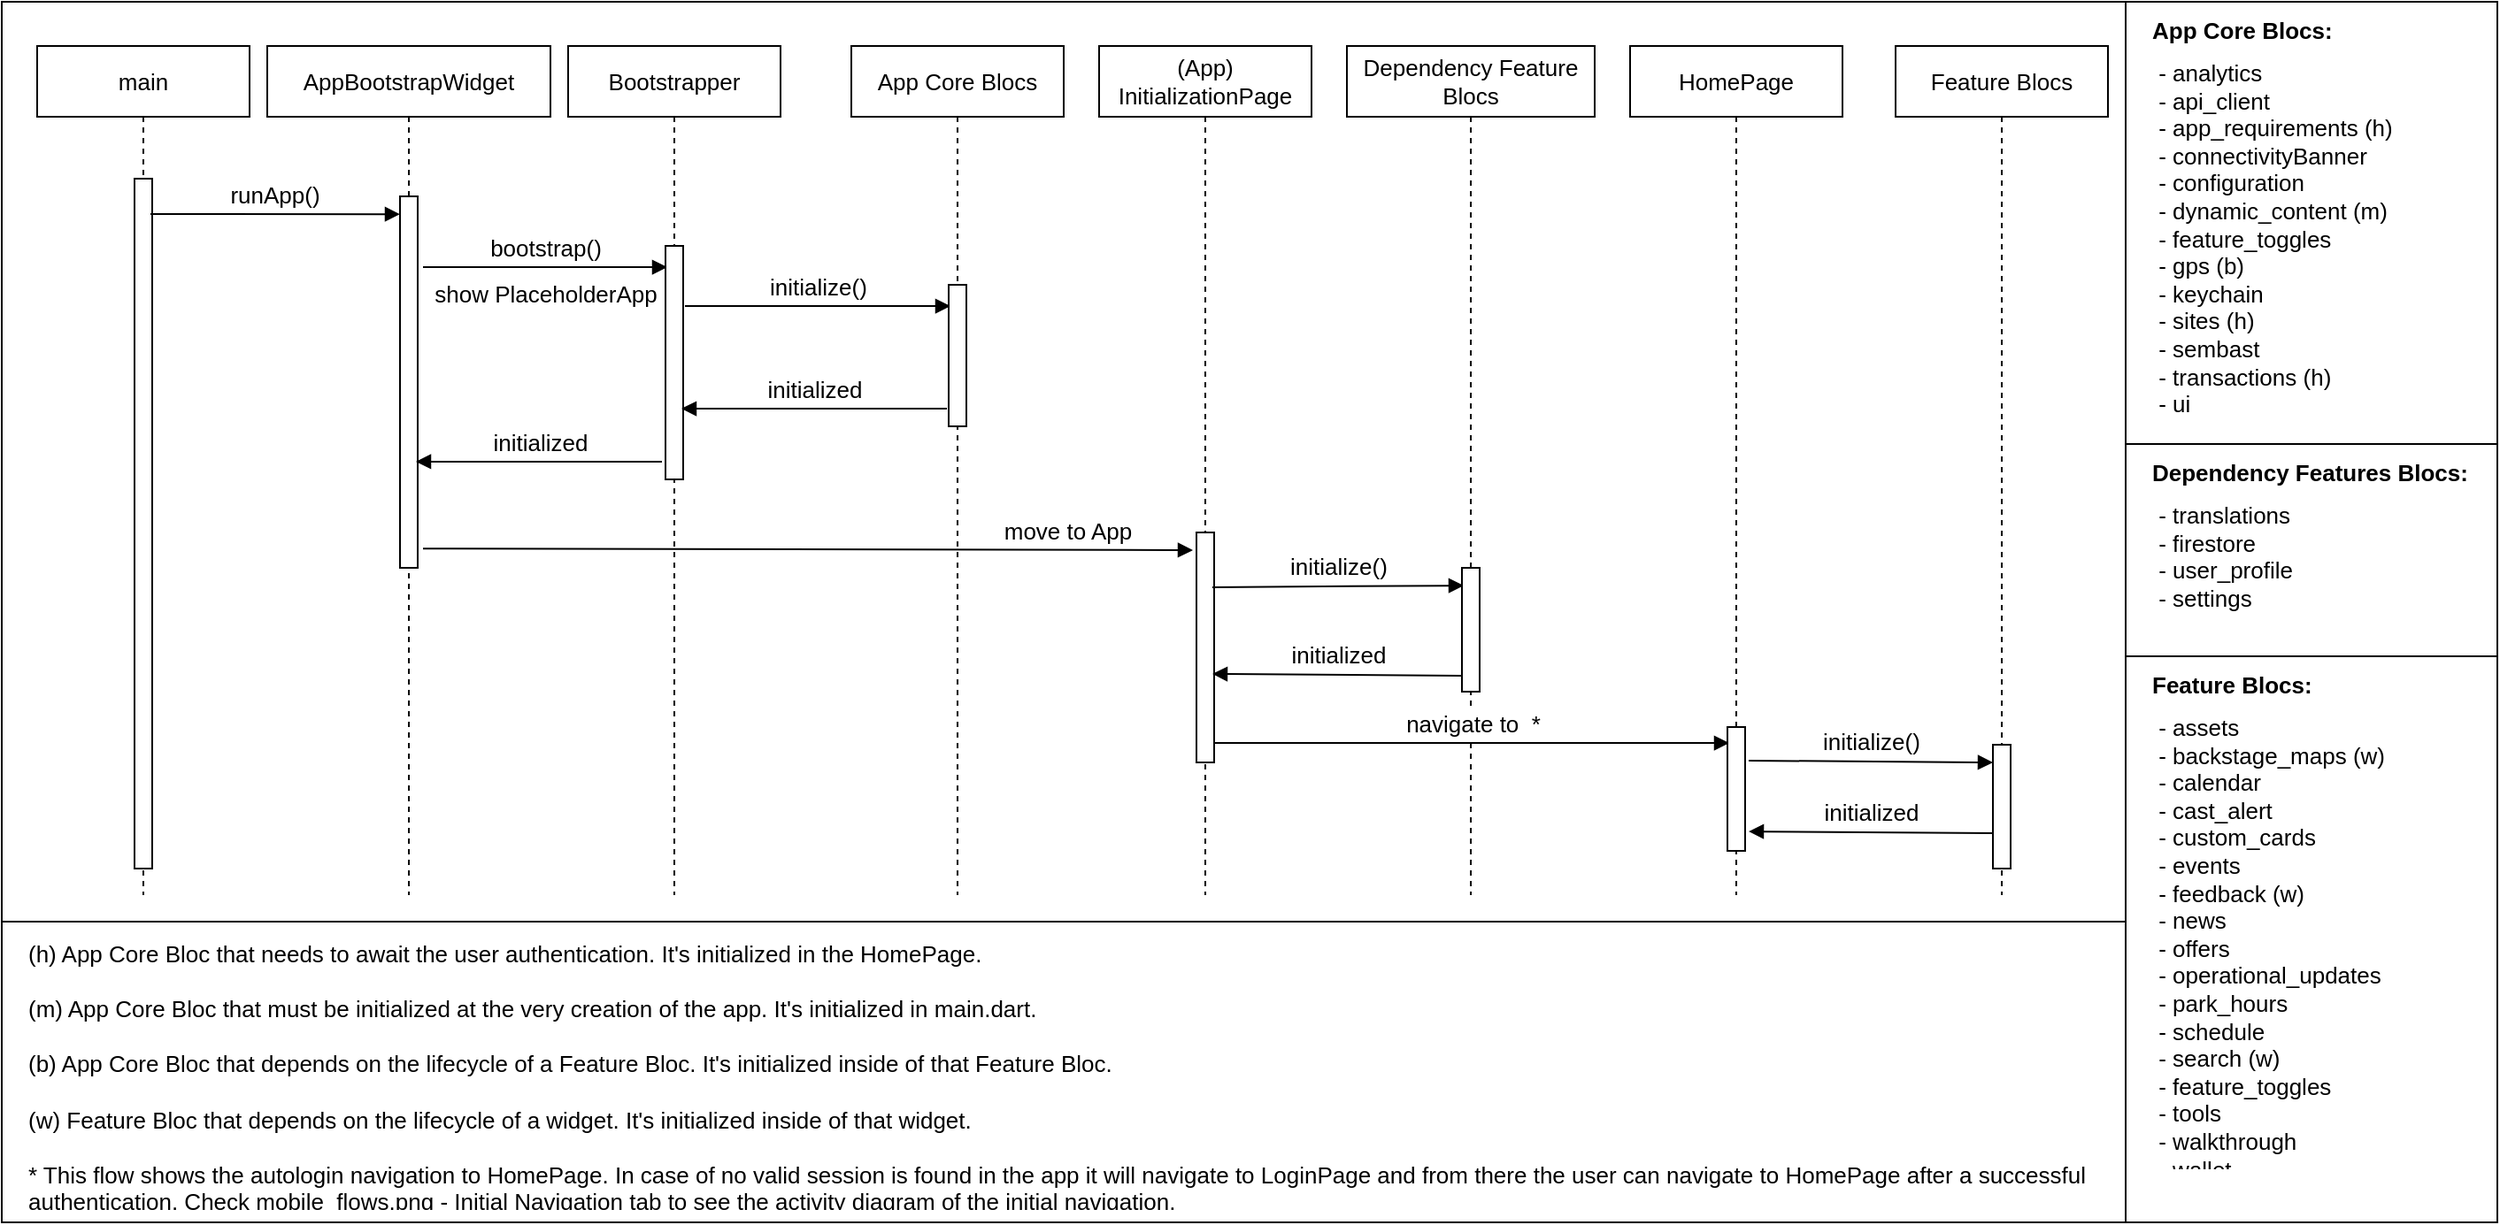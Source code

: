 <mxfile version="14.7.4" type="embed" pages="3"><diagram id="acyyT64pUI-6M-C3bpDb" name="Initialization"><mxGraphModel dx="1598" dy="1115" grid="1" gridSize="10" guides="1" tooltips="1" connect="1" arrows="1" fold="1" page="1" pageScale="1" pageWidth="850" pageHeight="1100" math="0" shadow="0"><root><mxCell id="0"/><mxCell id="1" parent="0"/><mxCell id="1f6Iskar4MCwsiEwHHG7-1" value="" style="rounded=0;whiteSpace=wrap;html=1;fontSize=13;" parent="1" vertex="1"><mxGeometry x="40" y="200" width="1410" height="690" as="geometry"/></mxCell><mxCell id="1f6Iskar4MCwsiEwHHG7-2" value="" style="rounded=0;whiteSpace=wrap;html=1;fontSize=13;" parent="1" vertex="1"><mxGeometry x="40" y="720" width="1200" height="170" as="geometry"/></mxCell><mxCell id="1f6Iskar4MCwsiEwHHG7-3" value="" style="rounded=0;whiteSpace=wrap;html=1;fontSize=13;" parent="1" vertex="1"><mxGeometry x="1240" y="570" width="210" height="320" as="geometry"/></mxCell><mxCell id="1f6Iskar4MCwsiEwHHG7-4" value="" style="rounded=0;whiteSpace=wrap;html=1;fontSize=13;" parent="1" vertex="1"><mxGeometry x="1240" y="450" width="210" height="120" as="geometry"/></mxCell><mxCell id="1f6Iskar4MCwsiEwHHG7-5" value="" style="rounded=0;whiteSpace=wrap;html=1;fontSize=13;" parent="1" vertex="1"><mxGeometry x="1240" y="200" width="210" height="250" as="geometry"/></mxCell><mxCell id="1f6Iskar4MCwsiEwHHG7-6" value="main" style="shape=umlLifeline;perimeter=lifelinePerimeter;whiteSpace=wrap;html=1;container=1;collapsible=0;recursiveResize=0;outlineConnect=0;fontSize=13;" parent="1" vertex="1"><mxGeometry x="60" y="225" width="120" height="480" as="geometry"/></mxCell><mxCell id="1f6Iskar4MCwsiEwHHG7-7" value="AppBootstrapWidget" style="shape=umlLifeline;perimeter=lifelinePerimeter;whiteSpace=wrap;html=1;container=1;collapsible=0;recursiveResize=0;outlineConnect=0;fontSize=13;" parent="1" vertex="1"><mxGeometry x="190" y="225" width="160" height="480" as="geometry"/></mxCell><mxCell id="1f6Iskar4MCwsiEwHHG7-8" value="App Core Blocs" style="shape=umlLifeline;perimeter=lifelinePerimeter;whiteSpace=wrap;html=1;container=1;collapsible=0;recursiveResize=0;outlineConnect=0;fontSize=13;" parent="1" vertex="1"><mxGeometry x="520" y="225" width="120" height="480" as="geometry"/></mxCell><mxCell id="1f6Iskar4MCwsiEwHHG7-9" value="Dependency Feature Blocs" style="shape=umlLifeline;perimeter=lifelinePerimeter;whiteSpace=wrap;html=1;container=1;collapsible=0;recursiveResize=0;outlineConnect=0;fontSize=13;" parent="1" vertex="1"><mxGeometry x="800" y="225" width="140" height="480" as="geometry"/></mxCell><mxCell id="1f6Iskar4MCwsiEwHHG7-10" value="HomePage" style="shape=umlLifeline;perimeter=lifelinePerimeter;whiteSpace=wrap;html=1;container=1;collapsible=0;recursiveResize=0;outlineConnect=0;fontSize=13;" parent="1" vertex="1"><mxGeometry x="960" y="225" width="120" height="480" as="geometry"/></mxCell><mxCell id="1f6Iskar4MCwsiEwHHG7-11" value="Bootstrapper" style="shape=umlLifeline;perimeter=lifelinePerimeter;whiteSpace=wrap;html=1;container=1;collapsible=0;recursiveResize=0;outlineConnect=0;fontSize=13;" parent="1" vertex="1"><mxGeometry x="360" y="225" width="120" height="480" as="geometry"/></mxCell><mxCell id="1f6Iskar4MCwsiEwHHG7-12" value="" style="html=1;points=[];perimeter=orthogonalPerimeter;fontSize=13;" parent="1" vertex="1"><mxGeometry x="115" y="300" width="10" height="390" as="geometry"/></mxCell><mxCell id="1f6Iskar4MCwsiEwHHG7-13" value="&lt;h1 style=&quot;font-size: 13px&quot;&gt;App Core Blocs:&lt;/h1&gt;&lt;div&gt;&lt;div&gt;&amp;nbsp;- analytics&amp;nbsp;&lt;/div&gt;&lt;div&gt;&lt;span&gt;&lt;/span&gt;&amp;nbsp;- api_client&lt;/div&gt;&lt;div&gt;&lt;span&gt;&lt;/span&gt;&amp;nbsp;- app_requirements (h)&lt;/div&gt;&lt;div&gt;&lt;span&gt;&lt;/span&gt;&amp;nbsp;- connectivityBanner&lt;/div&gt;&lt;div&gt;&lt;span&gt;&lt;/span&gt;&amp;nbsp;- configuration&lt;/div&gt;&lt;div&gt;&lt;span&gt;&lt;/span&gt;&amp;nbsp;- dynamic_content (m)&lt;/div&gt;&lt;div&gt;&lt;span&gt;&lt;/span&gt;&amp;nbsp;- feature_toggles&lt;/div&gt;&lt;div&gt;&lt;span&gt;&lt;/span&gt;&amp;nbsp;- gps (b)&lt;/div&gt;&lt;div&gt;&lt;span&gt;&lt;/span&gt;&amp;nbsp;- keychain&lt;/div&gt;&lt;div&gt;&lt;span&gt;&lt;/span&gt;&amp;nbsp;- sites (h)&lt;/div&gt;&lt;div&gt;&lt;span&gt;&lt;/span&gt;&amp;nbsp;- sembast&lt;/div&gt;&lt;div&gt;&lt;span&gt;&lt;/span&gt;&amp;nbsp;- transactions (h)&lt;/div&gt;&lt;div&gt;&lt;span&gt;&lt;/span&gt;&amp;nbsp;- ui&lt;/div&gt;&lt;/div&gt;" style="text;html=1;strokeColor=none;fillColor=none;spacing=5;spacingTop=-20;whiteSpace=wrap;overflow=hidden;rounded=0;fontSize=13;" parent="1" vertex="1"><mxGeometry x="1250" y="210" width="170" height="240" as="geometry"/></mxCell><mxCell id="1f6Iskar4MCwsiEwHHG7-14" value="runApp()" style="html=1;verticalAlign=bottom;endArrow=block;fontSize=13;entryX=0;entryY=0.048;entryDx=0;entryDy=0;entryPerimeter=0;" parent="1" target="1f6Iskar4MCwsiEwHHG7-15" edge="1"><mxGeometry width="80" relative="1" as="geometry"><mxPoint x="124" y="320" as="sourcePoint"/><mxPoint x="230" y="320" as="targetPoint"/></mxGeometry></mxCell><mxCell id="1f6Iskar4MCwsiEwHHG7-15" value="" style="html=1;points=[];perimeter=orthogonalPerimeter;fontSize=13;" parent="1" vertex="1"><mxGeometry x="265" y="310" width="10" height="210" as="geometry"/></mxCell><mxCell id="1f6Iskar4MCwsiEwHHG7-16" value="bootstrap()" style="html=1;verticalAlign=bottom;endArrow=block;fontSize=13;entryX=0.1;entryY=0.091;entryDx=0;entryDy=0;entryPerimeter=0;" parent="1" target="1f6Iskar4MCwsiEwHHG7-17" edge="1"><mxGeometry width="80" relative="1" as="geometry"><mxPoint x="278" y="350" as="sourcePoint"/><mxPoint x="410" y="350" as="targetPoint"/></mxGeometry></mxCell><mxCell id="1f6Iskar4MCwsiEwHHG7-17" value="" style="html=1;points=[];perimeter=orthogonalPerimeter;fontSize=13;" parent="1" vertex="1"><mxGeometry x="415" y="338" width="10" height="132" as="geometry"/></mxCell><mxCell id="1f6Iskar4MCwsiEwHHG7-18" value="initialize()" style="html=1;verticalAlign=bottom;endArrow=block;fontSize=13;exitX=1.1;exitY=0.258;exitDx=0;exitDy=0;exitPerimeter=0;entryX=0.1;entryY=0.15;entryDx=0;entryDy=0;entryPerimeter=0;" parent="1" source="1f6Iskar4MCwsiEwHHG7-17" target="1f6Iskar4MCwsiEwHHG7-20" edge="1"><mxGeometry width="80" relative="1" as="geometry"><mxPoint x="440" y="372" as="sourcePoint"/><mxPoint x="560" y="372" as="targetPoint"/></mxGeometry></mxCell><mxCell id="1f6Iskar4MCwsiEwHHG7-19" value="show PlaceholderApp" style="text;html=1;strokeColor=none;fillColor=none;align=center;verticalAlign=middle;whiteSpace=wrap;rounded=0;fontSize=13;" parent="1" vertex="1"><mxGeometry x="280" y="350" width="135" height="30" as="geometry"/></mxCell><mxCell id="1f6Iskar4MCwsiEwHHG7-20" value="" style="html=1;points=[];perimeter=orthogonalPerimeter;fontSize=13;" parent="1" vertex="1"><mxGeometry x="575" y="360" width="10" height="80" as="geometry"/></mxCell><mxCell id="1f6Iskar4MCwsiEwHHG7-21" value="initialized" style="html=1;verticalAlign=bottom;endArrow=block;fontSize=13;entryX=0.9;entryY=0.697;entryDx=0;entryDy=0;entryPerimeter=0;exitX=-0.1;exitY=0.875;exitDx=0;exitDy=0;exitPerimeter=0;" parent="1" source="1f6Iskar4MCwsiEwHHG7-20" target="1f6Iskar4MCwsiEwHHG7-17" edge="1"><mxGeometry width="80" relative="1" as="geometry"><mxPoint x="550" y="430" as="sourcePoint"/><mxPoint x="450" y="430" as="targetPoint"/></mxGeometry></mxCell><mxCell id="1f6Iskar4MCwsiEwHHG7-22" value="initialized" style="html=1;verticalAlign=bottom;endArrow=block;fontSize=13;entryX=0.9;entryY=0.714;entryDx=0;entryDy=0;entryPerimeter=0;exitX=-0.2;exitY=0.924;exitDx=0;exitDy=0;exitPerimeter=0;" parent="1" source="1f6Iskar4MCwsiEwHHG7-17" target="1f6Iskar4MCwsiEwHHG7-15" edge="1"><mxGeometry width="80" relative="1" as="geometry"><mxPoint x="400" y="459" as="sourcePoint"/><mxPoint x="292.5" y="459" as="targetPoint"/></mxGeometry></mxCell><mxCell id="1f6Iskar4MCwsiEwHHG7-23" value="(App)&lt;br&gt;InitializationPage" style="shape=umlLifeline;perimeter=lifelinePerimeter;whiteSpace=wrap;html=1;container=1;collapsible=0;recursiveResize=0;outlineConnect=0;fontSize=13;" parent="1" vertex="1"><mxGeometry x="660" y="225" width="120" height="480" as="geometry"/></mxCell><mxCell id="1f6Iskar4MCwsiEwHHG7-24" value="move to App" style="html=1;verticalAlign=bottom;endArrow=block;fontSize=13;exitX=1.3;exitY=0.948;exitDx=0;exitDy=0;exitPerimeter=0;entryX=-0.2;entryY=0.077;entryDx=0;entryDy=0;entryPerimeter=0;" parent="1" source="1f6Iskar4MCwsiEwHHG7-15" target="1f6Iskar4MCwsiEwHHG7-25" edge="1"><mxGeometry x="0.669" width="80" relative="1" as="geometry"><mxPoint x="287.5" y="509" as="sourcePoint"/><mxPoint x="710" y="509" as="targetPoint"/><mxPoint x="1" as="offset"/></mxGeometry></mxCell><mxCell id="1f6Iskar4MCwsiEwHHG7-25" value="" style="html=1;points=[];perimeter=orthogonalPerimeter;fontSize=13;" parent="1" vertex="1"><mxGeometry x="715" y="500" width="10" height="130" as="geometry"/></mxCell><mxCell id="1f6Iskar4MCwsiEwHHG7-26" value="initialize()" style="html=1;verticalAlign=bottom;endArrow=block;fontSize=13;exitX=0.9;exitY=0.238;exitDx=0;exitDy=0;exitPerimeter=0;entryX=0.1;entryY=0.143;entryDx=0;entryDy=0;entryPerimeter=0;" parent="1" source="1f6Iskar4MCwsiEwHHG7-25" target="1f6Iskar4MCwsiEwHHG7-28" edge="1"><mxGeometry width="80" relative="1" as="geometry"><mxPoint x="740" y="530" as="sourcePoint"/><mxPoint x="860" y="530" as="targetPoint"/></mxGeometry></mxCell><mxCell id="1f6Iskar4MCwsiEwHHG7-27" value="Feature Blocs" style="shape=umlLifeline;perimeter=lifelinePerimeter;whiteSpace=wrap;html=1;container=1;collapsible=0;recursiveResize=0;outlineConnect=0;fontSize=13;" parent="1" vertex="1"><mxGeometry x="1110" y="225" width="120" height="480" as="geometry"/></mxCell><mxCell id="1f6Iskar4MCwsiEwHHG7-28" value="" style="html=1;points=[];perimeter=orthogonalPerimeter;fontSize=13;" parent="1" vertex="1"><mxGeometry x="865" y="520" width="10" height="70" as="geometry"/></mxCell><mxCell id="1f6Iskar4MCwsiEwHHG7-29" value="initialized" style="html=1;verticalAlign=bottom;endArrow=block;fontSize=13;entryX=0.9;entryY=0.615;entryDx=0;entryDy=0;entryPerimeter=0;exitX=0;exitY=0.871;exitDx=0;exitDy=0;exitPerimeter=0;" parent="1" source="1f6Iskar4MCwsiEwHHG7-28" target="1f6Iskar4MCwsiEwHHG7-25" edge="1"><mxGeometry width="80" relative="1" as="geometry"><mxPoint x="850" y="580" as="sourcePoint"/><mxPoint x="750" y="580" as="targetPoint"/></mxGeometry></mxCell><mxCell id="1f6Iskar4MCwsiEwHHG7-30" value="navigate to&amp;nbsp; *" style="html=1;verticalAlign=bottom;endArrow=block;fontSize=13;entryX=0.1;entryY=0.129;entryDx=0;entryDy=0;entryPerimeter=0;" parent="1" source="1f6Iskar4MCwsiEwHHG7-25" target="1f6Iskar4MCwsiEwHHG7-31" edge="1"><mxGeometry width="80" relative="1" as="geometry"><mxPoint x="740" y="620" as="sourcePoint"/><mxPoint x="1000" y="620" as="targetPoint"/></mxGeometry></mxCell><mxCell id="1f6Iskar4MCwsiEwHHG7-31" value="" style="html=1;points=[];perimeter=orthogonalPerimeter;fontSize=13;" parent="1" vertex="1"><mxGeometry x="1015" y="610" width="10" height="70" as="geometry"/></mxCell><mxCell id="1f6Iskar4MCwsiEwHHG7-32" value="initialize()" style="html=1;verticalAlign=bottom;endArrow=block;fontSize=13;exitX=1.2;exitY=0.271;exitDx=0;exitDy=0;exitPerimeter=0;entryX=0;entryY=0.143;entryDx=0;entryDy=0;entryPerimeter=0;" parent="1" source="1f6Iskar4MCwsiEwHHG7-31" target="1f6Iskar4MCwsiEwHHG7-33" edge="1"><mxGeometry width="80" relative="1" as="geometry"><mxPoint x="1040" y="630" as="sourcePoint"/><mxPoint x="1160" y="630" as="targetPoint"/></mxGeometry></mxCell><mxCell id="1f6Iskar4MCwsiEwHHG7-33" value="" style="html=1;points=[];perimeter=orthogonalPerimeter;fontSize=13;" parent="1" vertex="1"><mxGeometry x="1165" y="620" width="10" height="70" as="geometry"/></mxCell><mxCell id="1f6Iskar4MCwsiEwHHG7-34" value="initialized" style="html=1;verticalAlign=bottom;endArrow=block;fontSize=13;entryX=1.2;entryY=0.843;entryDx=0;entryDy=0;entryPerimeter=0;exitX=0;exitY=0.714;exitDx=0;exitDy=0;exitPerimeter=0;" parent="1" source="1f6Iskar4MCwsiEwHHG7-33" target="1f6Iskar4MCwsiEwHHG7-31" edge="1"><mxGeometry width="80" relative="1" as="geometry"><mxPoint x="1150" y="670" as="sourcePoint"/><mxPoint x="1050" y="670" as="targetPoint"/></mxGeometry></mxCell><mxCell id="1f6Iskar4MCwsiEwHHG7-35" value="&lt;h1 style=&quot;font-size: 13px&quot;&gt;Dependency Features Blocs:&lt;/h1&gt;&lt;div&gt;&lt;div&gt;&amp;nbsp;- translations&lt;/div&gt;&lt;/div&gt;&lt;div&gt;&amp;nbsp;- firestore&lt;/div&gt;&lt;div&gt;&amp;nbsp;- user_profile&lt;/div&gt;&lt;div&gt;&amp;nbsp;- settings&lt;/div&gt;" style="text;html=1;strokeColor=none;fillColor=none;spacing=5;spacingTop=-20;whiteSpace=wrap;overflow=hidden;rounded=0;fontSize=13;" parent="1" vertex="1"><mxGeometry x="1250" y="460" width="190" height="90" as="geometry"/></mxCell><mxCell id="1f6Iskar4MCwsiEwHHG7-36" value="&lt;h1 style=&quot;font-size: 13px&quot;&gt;Feature Blocs:&lt;/h1&gt;&lt;div&gt;&lt;div&gt;&lt;span&gt;&amp;nbsp;- assets&amp;nbsp;&lt;/span&gt;&lt;/div&gt;&lt;div&gt;&lt;span&gt;&lt;/span&gt;&amp;nbsp;- backstage_maps (w)&lt;/div&gt;&lt;div&gt;&lt;span&gt;&lt;/span&gt;&amp;nbsp;- calendar&lt;/div&gt;&lt;div&gt;&lt;span&gt;&lt;/span&gt;&amp;nbsp;- cast_alert&lt;/div&gt;&lt;div&gt;&lt;span&gt;&lt;/span&gt;&amp;nbsp;- custom_cards&lt;/div&gt;&lt;div&gt;&lt;span&gt;&lt;/span&gt;&amp;nbsp;- events&lt;/div&gt;&lt;div&gt;&lt;span&gt;&lt;/span&gt;&amp;nbsp;- feedback&amp;nbsp;&lt;span&gt;(w)&lt;/span&gt;&lt;/div&gt;&lt;div&gt;&lt;span&gt;&lt;/span&gt;&amp;nbsp;- news&lt;/div&gt;&lt;div&gt;&lt;span&gt;&lt;/span&gt;&amp;nbsp;- offers&lt;/div&gt;&lt;div&gt;&lt;span&gt;&lt;/span&gt;&amp;nbsp;- operational_updates&lt;/div&gt;&lt;div&gt;&lt;span&gt;&lt;/span&gt;&amp;nbsp;- park_hours&lt;/div&gt;&lt;div&gt;&lt;span&gt;&lt;/span&gt;&amp;nbsp;- schedule&lt;/div&gt;&lt;div&gt;&lt;span&gt;&lt;/span&gt;&amp;nbsp;- search&amp;nbsp;&lt;span&gt;(w)&lt;/span&gt;&lt;/div&gt;&lt;div&gt;&lt;span&gt;&lt;/span&gt;&amp;nbsp;- feature_toggles&lt;/div&gt;&lt;div&gt;&lt;span&gt;&lt;/span&gt;&amp;nbsp;- tools&lt;/div&gt;&lt;div&gt;&lt;span&gt;&lt;/span&gt;&amp;nbsp;- walkthrough&lt;/div&gt;&lt;div&gt;&lt;span&gt;&lt;/span&gt;&amp;nbsp;- wallet&lt;/div&gt;&lt;/div&gt;" style="text;html=1;strokeColor=none;fillColor=none;spacing=5;spacingTop=-20;whiteSpace=wrap;overflow=hidden;rounded=0;fontSize=13;" parent="1" vertex="1"><mxGeometry x="1250" y="580" width="180" height="280" as="geometry"/></mxCell><mxCell id="1f6Iskar4MCwsiEwHHG7-37" value="&lt;h1 style=&quot;font-size: 13px&quot;&gt;&lt;br&gt;&lt;/h1&gt;&lt;div&gt;(h) App Core Bloc that needs to await the user authentication. It's initialized in the HomePage.&lt;/div&gt;&lt;div&gt;&lt;br&gt;&lt;/div&gt;&lt;div&gt;(m) App Core Bloc that must be initialized at the very creation of the app. It's initialized in main.dart.&lt;/div&gt;&lt;div&gt;&lt;br&gt;&lt;/div&gt;&lt;div&gt;(b) App Core Bloc that depends on the lifecycle of a Feature Bloc. It's initialized inside of that Feature Bloc.&lt;/div&gt;&lt;div&gt;&lt;br&gt;&lt;/div&gt;&lt;div&gt;(w) Feature Bloc that depends on the lifecycle of a widget. It's initialized inside of that widget.&lt;/div&gt;&lt;div&gt;&lt;br&gt;&lt;/div&gt;&lt;div&gt;* This flow shows the autologin navigation to HomePage. In case of no valid session is found in the app it will navigate to LoginPage and from there the user can navigate to HomePage after a successful authentication. Check mobile_flows.png - Initial Navigation tab to see the activity diagram of the initial navigation.&lt;/div&gt;" style="text;html=1;strokeColor=none;fillColor=none;spacing=5;spacingTop=-20;whiteSpace=wrap;overflow=hidden;rounded=0;fontSize=13;" parent="1" vertex="1"><mxGeometry x="50" y="707.5" width="1180" height="175" as="geometry"/></mxCell></root></mxGraphModel></diagram><diagram id="cJWa1TDqG-lI4nO7_TDK" name="Disposal"><mxGraphModel dx="1598" dy="1115" grid="1" gridSize="10" guides="1" tooltips="1" connect="1" arrows="1" fold="1" page="1" pageScale="1" pageWidth="850" pageHeight="1100" math="0" shadow="0"><root><mxCell id="XwQSdD0UWzMaL0ZMjb7j-0"/><mxCell id="XwQSdD0UWzMaL0ZMjb7j-1" parent="XwQSdD0UWzMaL0ZMjb7j-0"/><mxCell id="XwQSdD0UWzMaL0ZMjb7j-2" value="" style="rounded=0;whiteSpace=wrap;html=1;fontSize=13;" parent="XwQSdD0UWzMaL0ZMjb7j-1" vertex="1"><mxGeometry x="20" y="320" width="1410" height="670" as="geometry"/></mxCell><mxCell id="XwQSdD0UWzMaL0ZMjb7j-3" value="" style="rounded=0;whiteSpace=wrap;html=1;fontSize=13;" parent="XwQSdD0UWzMaL0ZMjb7j-1" vertex="1"><mxGeometry x="20" y="840" width="1200" height="150" as="geometry"/></mxCell><mxCell id="XwQSdD0UWzMaL0ZMjb7j-4" value="" style="rounded=0;whiteSpace=wrap;html=1;fontSize=13;" parent="XwQSdD0UWzMaL0ZMjb7j-1" vertex="1"><mxGeometry x="1220" y="690" width="210" height="300" as="geometry"/></mxCell><mxCell id="XwQSdD0UWzMaL0ZMjb7j-5" value="" style="rounded=0;whiteSpace=wrap;html=1;fontSize=13;" parent="XwQSdD0UWzMaL0ZMjb7j-1" vertex="1"><mxGeometry x="1220" y="570" width="210" height="120" as="geometry"/></mxCell><mxCell id="XwQSdD0UWzMaL0ZMjb7j-6" value="" style="rounded=0;whiteSpace=wrap;html=1;fontSize=13;" parent="XwQSdD0UWzMaL0ZMjb7j-1" vertex="1"><mxGeometry x="1220" y="320" width="210" height="250" as="geometry"/></mxCell><mxCell id="XwQSdD0UWzMaL0ZMjb7j-7" value="SignOut Button" style="shape=umlLifeline;perimeter=lifelinePerimeter;whiteSpace=wrap;html=1;container=1;collapsible=0;recursiveResize=0;outlineConnect=0;fontSize=13;" parent="XwQSdD0UWzMaL0ZMjb7j-1" vertex="1"><mxGeometry x="40" y="345" width="120" height="480" as="geometry"/></mxCell><mxCell id="XwQSdD0UWzMaL0ZMjb7j-8" value="AppBootstrapWidget" style="shape=umlLifeline;perimeter=lifelinePerimeter;whiteSpace=wrap;html=1;container=1;collapsible=0;recursiveResize=0;outlineConnect=0;fontSize=13;" parent="XwQSdD0UWzMaL0ZMjb7j-1" vertex="1"><mxGeometry x="170" y="345" width="160" height="480" as="geometry"/></mxCell><mxCell id="XwQSdD0UWzMaL0ZMjb7j-9" value="App Core Blocs" style="shape=umlLifeline;perimeter=lifelinePerimeter;whiteSpace=wrap;html=1;container=1;collapsible=0;recursiveResize=0;outlineConnect=0;fontSize=13;" parent="XwQSdD0UWzMaL0ZMjb7j-1" vertex="1"><mxGeometry x="500" y="345" width="120" height="480" as="geometry"/></mxCell><mxCell id="XwQSdD0UWzMaL0ZMjb7j-10" value="Dependency Feature Blocs" style="shape=umlLifeline;perimeter=lifelinePerimeter;whiteSpace=wrap;html=1;container=1;collapsible=0;recursiveResize=0;outlineConnect=0;fontSize=13;" parent="XwQSdD0UWzMaL0ZMjb7j-1" vertex="1"><mxGeometry x="780" y="345" width="140" height="480" as="geometry"/></mxCell><mxCell id="XwQSdD0UWzMaL0ZMjb7j-11" value="HomePage" style="shape=umlLifeline;perimeter=lifelinePerimeter;whiteSpace=wrap;html=1;container=1;collapsible=0;recursiveResize=0;outlineConnect=0;fontSize=13;" parent="XwQSdD0UWzMaL0ZMjb7j-1" vertex="1"><mxGeometry x="940" y="345" width="120" height="480" as="geometry"/></mxCell><mxCell id="XwQSdD0UWzMaL0ZMjb7j-12" value="Bootstrapper" style="shape=umlLifeline;perimeter=lifelinePerimeter;whiteSpace=wrap;html=1;container=1;collapsible=0;recursiveResize=0;outlineConnect=0;fontSize=13;" parent="XwQSdD0UWzMaL0ZMjb7j-1" vertex="1"><mxGeometry x="340" y="345" width="120" height="480" as="geometry"/></mxCell><mxCell id="XwQSdD0UWzMaL0ZMjb7j-13" value="" style="html=1;points=[];perimeter=orthogonalPerimeter;fontSize=13;" parent="XwQSdD0UWzMaL0ZMjb7j-1" vertex="1"><mxGeometry x="95" y="420" width="10" height="390" as="geometry"/></mxCell><mxCell id="XwQSdD0UWzMaL0ZMjb7j-14" value="&lt;h1 style=&quot;font-size: 13px&quot;&gt;SignOut Buttons:&lt;/h1&gt;&lt;div&gt;&lt;div&gt;&amp;nbsp;- analytics&amp;nbsp;&lt;/div&gt;&lt;div&gt;&lt;span&gt;&lt;/span&gt;&amp;nbsp;- api_client&lt;/div&gt;&lt;div&gt;&lt;span&gt;&lt;/span&gt;&amp;nbsp;- app_requirements (h)&lt;/div&gt;&lt;div&gt;&lt;span&gt;&lt;/span&gt;&amp;nbsp;- connectivityBanner&lt;/div&gt;&lt;div&gt;&lt;span&gt;&lt;/span&gt;&amp;nbsp;- configuration&lt;/div&gt;&lt;div&gt;&lt;span&gt;&lt;/span&gt;&amp;nbsp;- dynamic_content (m)&lt;/div&gt;&lt;div&gt;&lt;span&gt;&lt;/span&gt;&amp;nbsp;- feature_toggles&lt;/div&gt;&lt;div&gt;&lt;span&gt;&lt;/span&gt;&amp;nbsp;- gps (b)&lt;/div&gt;&lt;div&gt;&lt;span&gt;&lt;/span&gt;&amp;nbsp;- keychain&lt;/div&gt;&lt;div&gt;&lt;span&gt;&lt;/span&gt;&amp;nbsp;- sites (h)&lt;/div&gt;&lt;div&gt;&lt;span&gt;&lt;/span&gt;&amp;nbsp;- sembast&lt;/div&gt;&lt;div&gt;&lt;span&gt;&lt;/span&gt;&amp;nbsp;- transactions (h)&lt;/div&gt;&lt;div&gt;&lt;span&gt;&lt;/span&gt;&amp;nbsp;- ui&lt;/div&gt;&lt;/div&gt;" style="text;html=1;strokeColor=none;fillColor=none;spacing=5;spacingTop=-20;whiteSpace=wrap;overflow=hidden;rounded=0;fontSize=13;" parent="XwQSdD0UWzMaL0ZMjb7j-1" vertex="1"><mxGeometry x="1230" y="330" width="170" height="240" as="geometry"/></mxCell><mxCell id="XwQSdD0UWzMaL0ZMjb7j-15" value="runApp()" style="html=1;verticalAlign=bottom;endArrow=block;fontSize=13;entryX=0;entryY=0.048;entryDx=0;entryDy=0;entryPerimeter=0;" parent="XwQSdD0UWzMaL0ZMjb7j-1" target="XwQSdD0UWzMaL0ZMjb7j-16" edge="1"><mxGeometry width="80" relative="1" as="geometry"><mxPoint x="104" y="440" as="sourcePoint"/><mxPoint x="210" y="440" as="targetPoint"/></mxGeometry></mxCell><mxCell id="XwQSdD0UWzMaL0ZMjb7j-16" value="" style="html=1;points=[];perimeter=orthogonalPerimeter;fontSize=13;" parent="XwQSdD0UWzMaL0ZMjb7j-1" vertex="1"><mxGeometry x="245" y="430" width="10" height="210" as="geometry"/></mxCell><mxCell id="XwQSdD0UWzMaL0ZMjb7j-17" value="bootstrap()" style="html=1;verticalAlign=bottom;endArrow=block;fontSize=13;entryX=0.1;entryY=0.091;entryDx=0;entryDy=0;entryPerimeter=0;" parent="XwQSdD0UWzMaL0ZMjb7j-1" target="XwQSdD0UWzMaL0ZMjb7j-18" edge="1"><mxGeometry width="80" relative="1" as="geometry"><mxPoint x="258" y="470" as="sourcePoint"/><mxPoint x="390" y="470" as="targetPoint"/></mxGeometry></mxCell><mxCell id="XwQSdD0UWzMaL0ZMjb7j-18" value="" style="html=1;points=[];perimeter=orthogonalPerimeter;fontSize=13;" parent="XwQSdD0UWzMaL0ZMjb7j-1" vertex="1"><mxGeometry x="395" y="458" width="10" height="132" as="geometry"/></mxCell><mxCell id="XwQSdD0UWzMaL0ZMjb7j-19" value="initialize()" style="html=1;verticalAlign=bottom;endArrow=block;fontSize=13;exitX=1.1;exitY=0.258;exitDx=0;exitDy=0;exitPerimeter=0;entryX=0.1;entryY=0.15;entryDx=0;entryDy=0;entryPerimeter=0;" parent="XwQSdD0UWzMaL0ZMjb7j-1" source="XwQSdD0UWzMaL0ZMjb7j-18" target="XwQSdD0UWzMaL0ZMjb7j-21" edge="1"><mxGeometry width="80" relative="1" as="geometry"><mxPoint x="420" y="492" as="sourcePoint"/><mxPoint x="540" y="492" as="targetPoint"/></mxGeometry></mxCell><mxCell id="XwQSdD0UWzMaL0ZMjb7j-20" value="show PlaceholderApp" style="text;html=1;strokeColor=none;fillColor=none;align=center;verticalAlign=middle;whiteSpace=wrap;rounded=0;fontSize=13;" parent="XwQSdD0UWzMaL0ZMjb7j-1" vertex="1"><mxGeometry x="260" y="470" width="135" height="30" as="geometry"/></mxCell><mxCell id="XwQSdD0UWzMaL0ZMjb7j-21" value="" style="html=1;points=[];perimeter=orthogonalPerimeter;fontSize=13;" parent="XwQSdD0UWzMaL0ZMjb7j-1" vertex="1"><mxGeometry x="555" y="480" width="10" height="80" as="geometry"/></mxCell><mxCell id="XwQSdD0UWzMaL0ZMjb7j-22" value="initialized" style="html=1;verticalAlign=bottom;endArrow=block;fontSize=13;entryX=0.9;entryY=0.697;entryDx=0;entryDy=0;entryPerimeter=0;exitX=-0.1;exitY=0.875;exitDx=0;exitDy=0;exitPerimeter=0;" parent="XwQSdD0UWzMaL0ZMjb7j-1" source="XwQSdD0UWzMaL0ZMjb7j-21" target="XwQSdD0UWzMaL0ZMjb7j-18" edge="1"><mxGeometry width="80" relative="1" as="geometry"><mxPoint x="530" y="550" as="sourcePoint"/><mxPoint x="430" y="550" as="targetPoint"/></mxGeometry></mxCell><mxCell id="XwQSdD0UWzMaL0ZMjb7j-23" value="initialized" style="html=1;verticalAlign=bottom;endArrow=block;fontSize=13;entryX=0.9;entryY=0.714;entryDx=0;entryDy=0;entryPerimeter=0;exitX=-0.2;exitY=0.924;exitDx=0;exitDy=0;exitPerimeter=0;" parent="XwQSdD0UWzMaL0ZMjb7j-1" source="XwQSdD0UWzMaL0ZMjb7j-18" target="XwQSdD0UWzMaL0ZMjb7j-16" edge="1"><mxGeometry width="80" relative="1" as="geometry"><mxPoint x="380" y="579" as="sourcePoint"/><mxPoint x="272.5" y="579" as="targetPoint"/></mxGeometry></mxCell><mxCell id="XwQSdD0UWzMaL0ZMjb7j-24" value="(App)&lt;br&gt;InitializationPage" style="shape=umlLifeline;perimeter=lifelinePerimeter;whiteSpace=wrap;html=1;container=1;collapsible=0;recursiveResize=0;outlineConnect=0;fontSize=13;" parent="XwQSdD0UWzMaL0ZMjb7j-1" vertex="1"><mxGeometry x="640" y="345" width="120" height="480" as="geometry"/></mxCell><mxCell id="XwQSdD0UWzMaL0ZMjb7j-25" value="move to App" style="html=1;verticalAlign=bottom;endArrow=block;fontSize=13;exitX=1.3;exitY=0.948;exitDx=0;exitDy=0;exitPerimeter=0;entryX=-0.2;entryY=0.077;entryDx=0;entryDy=0;entryPerimeter=0;" parent="XwQSdD0UWzMaL0ZMjb7j-1" source="XwQSdD0UWzMaL0ZMjb7j-16" target="XwQSdD0UWzMaL0ZMjb7j-26" edge="1"><mxGeometry x="0.669" width="80" relative="1" as="geometry"><mxPoint x="267.5" y="629" as="sourcePoint"/><mxPoint x="690" y="629" as="targetPoint"/><mxPoint x="1" as="offset"/></mxGeometry></mxCell><mxCell id="XwQSdD0UWzMaL0ZMjb7j-26" value="" style="html=1;points=[];perimeter=orthogonalPerimeter;fontSize=13;" parent="XwQSdD0UWzMaL0ZMjb7j-1" vertex="1"><mxGeometry x="695" y="620" width="10" height="130" as="geometry"/></mxCell><mxCell id="XwQSdD0UWzMaL0ZMjb7j-27" value="initialize()" style="html=1;verticalAlign=bottom;endArrow=block;fontSize=13;exitX=0.9;exitY=0.238;exitDx=0;exitDy=0;exitPerimeter=0;entryX=0.1;entryY=0.143;entryDx=0;entryDy=0;entryPerimeter=0;" parent="XwQSdD0UWzMaL0ZMjb7j-1" source="XwQSdD0UWzMaL0ZMjb7j-26" target="XwQSdD0UWzMaL0ZMjb7j-29" edge="1"><mxGeometry width="80" relative="1" as="geometry"><mxPoint x="720" y="650" as="sourcePoint"/><mxPoint x="840" y="650" as="targetPoint"/></mxGeometry></mxCell><mxCell id="XwQSdD0UWzMaL0ZMjb7j-28" value="Feature Blocs" style="shape=umlLifeline;perimeter=lifelinePerimeter;whiteSpace=wrap;html=1;container=1;collapsible=0;recursiveResize=0;outlineConnect=0;fontSize=13;" parent="XwQSdD0UWzMaL0ZMjb7j-1" vertex="1"><mxGeometry x="1090" y="345" width="120" height="480" as="geometry"/></mxCell><mxCell id="XwQSdD0UWzMaL0ZMjb7j-29" value="" style="html=1;points=[];perimeter=orthogonalPerimeter;fontSize=13;" parent="XwQSdD0UWzMaL0ZMjb7j-1" vertex="1"><mxGeometry x="845" y="640" width="10" height="70" as="geometry"/></mxCell><mxCell id="XwQSdD0UWzMaL0ZMjb7j-30" value="initialized" style="html=1;verticalAlign=bottom;endArrow=block;fontSize=13;entryX=0.9;entryY=0.615;entryDx=0;entryDy=0;entryPerimeter=0;exitX=0;exitY=0.871;exitDx=0;exitDy=0;exitPerimeter=0;" parent="XwQSdD0UWzMaL0ZMjb7j-1" source="XwQSdD0UWzMaL0ZMjb7j-29" target="XwQSdD0UWzMaL0ZMjb7j-26" edge="1"><mxGeometry width="80" relative="1" as="geometry"><mxPoint x="830" y="700" as="sourcePoint"/><mxPoint x="730" y="700" as="targetPoint"/></mxGeometry></mxCell><mxCell id="XwQSdD0UWzMaL0ZMjb7j-31" value="navigate to&amp;nbsp;" style="html=1;verticalAlign=bottom;endArrow=block;fontSize=13;entryX=0.1;entryY=0.129;entryDx=0;entryDy=0;entryPerimeter=0;" parent="XwQSdD0UWzMaL0ZMjb7j-1" source="XwQSdD0UWzMaL0ZMjb7j-26" target="XwQSdD0UWzMaL0ZMjb7j-32" edge="1"><mxGeometry width="80" relative="1" as="geometry"><mxPoint x="720" y="740" as="sourcePoint"/><mxPoint x="980" y="740" as="targetPoint"/></mxGeometry></mxCell><mxCell id="XwQSdD0UWzMaL0ZMjb7j-32" value="" style="html=1;points=[];perimeter=orthogonalPerimeter;fontSize=13;" parent="XwQSdD0UWzMaL0ZMjb7j-1" vertex="1"><mxGeometry x="995" y="730" width="10" height="70" as="geometry"/></mxCell><mxCell id="XwQSdD0UWzMaL0ZMjb7j-33" value="initialize()" style="html=1;verticalAlign=bottom;endArrow=block;fontSize=13;exitX=1.2;exitY=0.271;exitDx=0;exitDy=0;exitPerimeter=0;entryX=0;entryY=0.143;entryDx=0;entryDy=0;entryPerimeter=0;" parent="XwQSdD0UWzMaL0ZMjb7j-1" source="XwQSdD0UWzMaL0ZMjb7j-32" target="XwQSdD0UWzMaL0ZMjb7j-34" edge="1"><mxGeometry width="80" relative="1" as="geometry"><mxPoint x="1020" y="750" as="sourcePoint"/><mxPoint x="1140" y="750" as="targetPoint"/></mxGeometry></mxCell><mxCell id="XwQSdD0UWzMaL0ZMjb7j-34" value="" style="html=1;points=[];perimeter=orthogonalPerimeter;fontSize=13;" parent="XwQSdD0UWzMaL0ZMjb7j-1" vertex="1"><mxGeometry x="1145" y="740" width="10" height="70" as="geometry"/></mxCell><mxCell id="XwQSdD0UWzMaL0ZMjb7j-35" value="initialized" style="html=1;verticalAlign=bottom;endArrow=block;fontSize=13;entryX=1.2;entryY=0.843;entryDx=0;entryDy=0;entryPerimeter=0;exitX=0;exitY=0.714;exitDx=0;exitDy=0;exitPerimeter=0;" parent="XwQSdD0UWzMaL0ZMjb7j-1" source="XwQSdD0UWzMaL0ZMjb7j-34" target="XwQSdD0UWzMaL0ZMjb7j-32" edge="1"><mxGeometry width="80" relative="1" as="geometry"><mxPoint x="1130" y="790" as="sourcePoint"/><mxPoint x="1030" y="790" as="targetPoint"/></mxGeometry></mxCell><mxCell id="XwQSdD0UWzMaL0ZMjb7j-36" value="&lt;h1 style=&quot;font-size: 13px&quot;&gt;Dependency Features Blocs:&lt;/h1&gt;&lt;div&gt;&lt;div&gt;&amp;nbsp;- translations&lt;/div&gt;&lt;/div&gt;&lt;div&gt;&amp;nbsp;- firestore&lt;/div&gt;&lt;div&gt;&amp;nbsp;- user_profile&lt;/div&gt;&lt;div&gt;&amp;nbsp;- settings&lt;/div&gt;" style="text;html=1;strokeColor=none;fillColor=none;spacing=5;spacingTop=-20;whiteSpace=wrap;overflow=hidden;rounded=0;fontSize=13;" parent="XwQSdD0UWzMaL0ZMjb7j-1" vertex="1"><mxGeometry x="1230" y="580" width="190" height="90" as="geometry"/></mxCell><mxCell id="XwQSdD0UWzMaL0ZMjb7j-37" value="&lt;h1 style=&quot;font-size: 13px&quot;&gt;Feature Blocs:&lt;/h1&gt;&lt;div&gt;&lt;div&gt;&lt;span&gt;&amp;nbsp;- assets&amp;nbsp;&lt;/span&gt;&lt;/div&gt;&lt;div&gt;&lt;span&gt;&lt;/span&gt;&amp;nbsp;- backstage_maps (w)&lt;/div&gt;&lt;div&gt;&lt;span&gt;&lt;/span&gt;&amp;nbsp;- calendar&lt;/div&gt;&lt;div&gt;&lt;span&gt;&lt;/span&gt;&amp;nbsp;- cast_alert&lt;/div&gt;&lt;div&gt;&lt;span&gt;&lt;/span&gt;&amp;nbsp;- custom_cards&lt;/div&gt;&lt;div&gt;&lt;span&gt;&lt;/span&gt;&amp;nbsp;- events&lt;/div&gt;&lt;div&gt;&lt;span&gt;&lt;/span&gt;&amp;nbsp;- feedback&amp;nbsp;&lt;span&gt;(w)&lt;/span&gt;&lt;/div&gt;&lt;div&gt;&lt;span&gt;&lt;/span&gt;&amp;nbsp;- news&lt;/div&gt;&lt;div&gt;&lt;span&gt;&lt;/span&gt;&amp;nbsp;- offers&lt;/div&gt;&lt;div&gt;&lt;span&gt;&lt;/span&gt;&amp;nbsp;- operational_updates&lt;/div&gt;&lt;div&gt;&lt;span&gt;&lt;/span&gt;&amp;nbsp;- park_hours&lt;/div&gt;&lt;div&gt;&lt;span&gt;&lt;/span&gt;&amp;nbsp;- schedule&lt;/div&gt;&lt;div&gt;&lt;span&gt;&lt;/span&gt;&amp;nbsp;- search&amp;nbsp;&lt;span&gt;(w)&lt;/span&gt;&lt;/div&gt;&lt;div&gt;&lt;span&gt;&lt;/span&gt;&amp;nbsp;- feature_toggles&lt;/div&gt;&lt;div&gt;&lt;span&gt;&lt;/span&gt;&amp;nbsp;- tools&lt;/div&gt;&lt;div&gt;&lt;span&gt;&lt;/span&gt;&amp;nbsp;- walkthrough&lt;/div&gt;&lt;div&gt;&lt;span&gt;&lt;/span&gt;&amp;nbsp;- wallet&lt;/div&gt;&lt;/div&gt;" style="text;html=1;strokeColor=none;fillColor=none;spacing=5;spacingTop=-20;whiteSpace=wrap;overflow=hidden;rounded=0;fontSize=13;" parent="XwQSdD0UWzMaL0ZMjb7j-1" vertex="1"><mxGeometry x="1230" y="700" width="180" height="310" as="geometry"/></mxCell><mxCell id="XwQSdD0UWzMaL0ZMjb7j-38" value="&lt;h1 style=&quot;font-size: 13px&quot;&gt;&lt;br&gt;&lt;/h1&gt;&lt;div&gt;(h) App Core Bloc that needs to await the user authentication. It's initialized in the HomePage.&lt;/div&gt;&lt;div&gt;&lt;br&gt;&lt;/div&gt;&lt;div&gt;(m) App Core Bloc that must be initialized at the very creation of the app. It's initialized in main.dart.&lt;/div&gt;&lt;div&gt;&lt;br&gt;&lt;/div&gt;&lt;div&gt;(b) App Core Bloc that depends on the lifecycle of a Feature Bloc. It's initialized inside of that Feature Bloc.&lt;/div&gt;&lt;div&gt;&lt;br&gt;&lt;/div&gt;&lt;div&gt;(w) Feature Bloc that depends on the lifecycle of a widget. It's initialized inside of that widget.&lt;/div&gt;" style="text;html=1;strokeColor=none;fillColor=none;spacing=5;spacingTop=-20;whiteSpace=wrap;overflow=hidden;rounded=0;fontSize=13;" parent="XwQSdD0UWzMaL0ZMjb7j-1" vertex="1"><mxGeometry x="40" y="840" width="1120" height="150" as="geometry"/></mxCell><mxCell id="XwQSdD0UWzMaL0ZMjb7j-39" value="WIP" style="text;html=1;strokeColor=none;fillColor=none;align=center;verticalAlign=middle;whiteSpace=wrap;rounded=0;fontSize=45;" parent="XwQSdD0UWzMaL0ZMjb7j-1" vertex="1"><mxGeometry x="20" y="200" width="240" height="120" as="geometry"/></mxCell></root></mxGraphModel></diagram><diagram id="3ztnJyD573CHzyBIo7ks" name="Basic Flow"><mxGraphModel dx="1598" dy="1115" grid="1" gridSize="10" guides="1" tooltips="1" connect="1" arrows="1" fold="1" page="1" pageScale="1" pageWidth="850" pageHeight="1100" math="0" shadow="0"><root><mxCell id="3tLjLxUR59zKQ6jt17Kt-0"/><mxCell id="3tLjLxUR59zKQ6jt17Kt-1" parent="3tLjLxUR59zKQ6jt17Kt-0"/><mxCell id="3tLjLxUR59zKQ6jt17Kt-2" value="" style="rounded=0;whiteSpace=wrap;html=1;" parent="3tLjLxUR59zKQ6jt17Kt-1" vertex="1"><mxGeometry x="20" y="320" width="1410" height="820" as="geometry"/></mxCell><mxCell id="3tLjLxUR59zKQ6jt17Kt-3" value="App" style="shape=umlLifeline;perimeter=lifelinePerimeter;whiteSpace=wrap;html=1;container=1;collapsible=0;recursiveResize=0;outlineConnect=0;fontSize=13;" parent="3tLjLxUR59zKQ6jt17Kt-1" vertex="1"><mxGeometry x="40" y="345" width="120" height="480" as="geometry"/></mxCell><mxCell id="3tLjLxUR59zKQ6jt17Kt-4" value="Feature Bloc" style="shape=umlLifeline;perimeter=lifelinePerimeter;whiteSpace=wrap;html=1;container=1;collapsible=0;recursiveResize=0;outlineConnect=0;fontSize=13;" parent="3tLjLxUR59zKQ6jt17Kt-1" vertex="1"><mxGeometry x="190" y="345" width="120" height="480" as="geometry"/></mxCell><mxCell id="3tLjLxUR59zKQ6jt17Kt-5" value="ApiClientBloc" style="shape=umlLifeline;perimeter=lifelinePerimeter;whiteSpace=wrap;html=1;container=1;collapsible=0;recursiveResize=0;outlineConnect=0;fontSize=13;" parent="3tLjLxUR59zKQ6jt17Kt-1" vertex="1"><mxGeometry x="500" y="345" width="120" height="480" as="geometry"/></mxCell><mxCell id="3tLjLxUR59zKQ6jt17Kt-6" value="FirestoreBloc" style="shape=umlLifeline;perimeter=lifelinePerimeter;whiteSpace=wrap;html=1;container=1;collapsible=0;recursiveResize=0;outlineConnect=0;fontSize=13;" parent="3tLjLxUR59zKQ6jt17Kt-1" vertex="1"><mxGeometry x="650" y="345" width="120" height="480" as="geometry"/></mxCell><mxCell id="3tLjLxUR59zKQ6jt17Kt-7" value="SembastBloc" style="shape=umlLifeline;perimeter=lifelinePerimeter;whiteSpace=wrap;html=1;container=1;collapsible=0;recursiveResize=0;outlineConnect=0;fontSize=13;" parent="3tLjLxUR59zKQ6jt17Kt-1" vertex="1"><mxGeometry x="800" y="345" width="120" height="480" as="geometry"/></mxCell><mxCell id="3tLjLxUR59zKQ6jt17Kt-8" value="KeychainBloc" style="shape=umlLifeline;perimeter=lifelinePerimeter;whiteSpace=wrap;html=1;container=1;collapsible=0;recursiveResize=0;outlineConnect=0;fontSize=13;" parent="3tLjLxUR59zKQ6jt17Kt-1" vertex="1"><mxGeometry x="340" y="345" width="120" height="480" as="geometry"/></mxCell><mxCell id="3tLjLxUR59zKQ6jt17Kt-9" value="DependencyBloc" style="shape=umlLifeline;perimeter=lifelinePerimeter;whiteSpace=wrap;html=1;container=1;collapsible=0;recursiveResize=0;outlineConnect=0;fontSize=13;" parent="3tLjLxUR59zKQ6jt17Kt-1" vertex="1"><mxGeometry x="960" y="345" width="120" height="480" as="geometry"/></mxCell><mxCell id="3tLjLxUR59zKQ6jt17Kt-10" value="" style="html=1;points=[];perimeter=orthogonalPerimeter;" parent="3tLjLxUR59zKQ6jt17Kt-1" vertex="1"><mxGeometry x="95" y="420" width="10" height="80" as="geometry"/></mxCell><mxCell id="3tLjLxUR59zKQ6jt17Kt-11" value="WIP" style="text;html=1;strokeColor=none;fillColor=none;align=center;verticalAlign=middle;whiteSpace=wrap;rounded=0;fontSize=45;" parent="3tLjLxUR59zKQ6jt17Kt-1" vertex="1"><mxGeometry x="20" y="200" width="240" height="120" as="geometry"/></mxCell></root></mxGraphModel></diagram></mxfile>